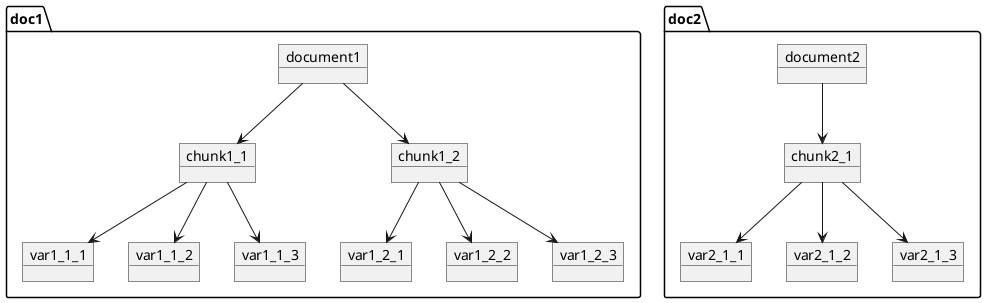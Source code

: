 @startuml
folder "doc1" {
    object document1

    object chunk1_1
    object chunk1_2

    document1 --> chunk1_1
    document1 --> chunk1_2

    object var1_1_1
    object var1_1_2
    object var1_1_3
    object var1_2_1
    object var1_2_2
    object var1_2_3

    chunk1_1 --> var1_1_1
    chunk1_1 --> var1_1_2
    chunk1_1 --> var1_1_3

    chunk1_2 --> var1_2_1
    chunk1_2 --> var1_2_2
    chunk1_2 --> var1_2_3
}

folder "doc2" {
    object document2
    object chunk2_1
    object var2_1_1
    object var2_1_2
    object var2_1_3
    document2 --> chunk2_1

    chunk2_1 --> var2_1_1
    chunk2_1 --> var2_1_2
    chunk2_1 --> var2_1_3
}

@enduml
